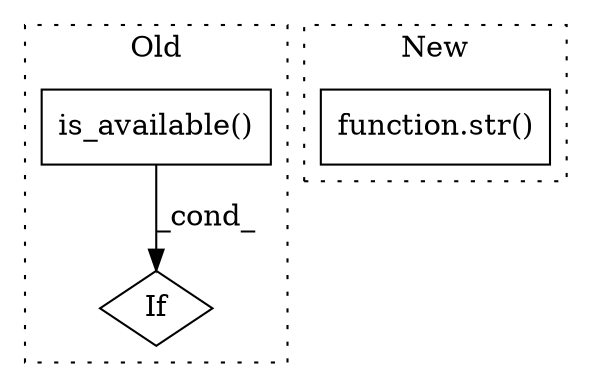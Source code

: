 digraph G {
subgraph cluster0 {
1 [label="is_available()" a="75" s="2495" l="25" shape="box"];
3 [label="If" a="96" s="2488" l="3" shape="diamond"];
label = "Old";
style="dotted";
}
subgraph cluster1 {
2 [label="function.str()" a="75" s="3130,3160" l="4,1" shape="box"];
label = "New";
style="dotted";
}
1 -> 3 [label="_cond_"];
}